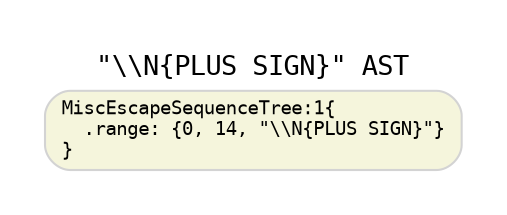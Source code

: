 digraph G {
  rankdir=LR;
  graph [fontname="Monospace", fontsize="13", pad="0.3"]
  labelloc="t";
  label="\"\\\\N\{PLUS SIGN\}\" AST";

  // default nodes
  node [fontname="Monospace", fontsize= "9", shape="box", style="rounded,filled", color="LightGray", fillcolor="Beige", fixedsize="false", width="0.75"]
  1[ label="MiscEscapeSequenceTree:1\{\l  .range: \{0, 14, \"\\\\N\{PLUS SIGN\}\"\}\l\}\l" ]
}
